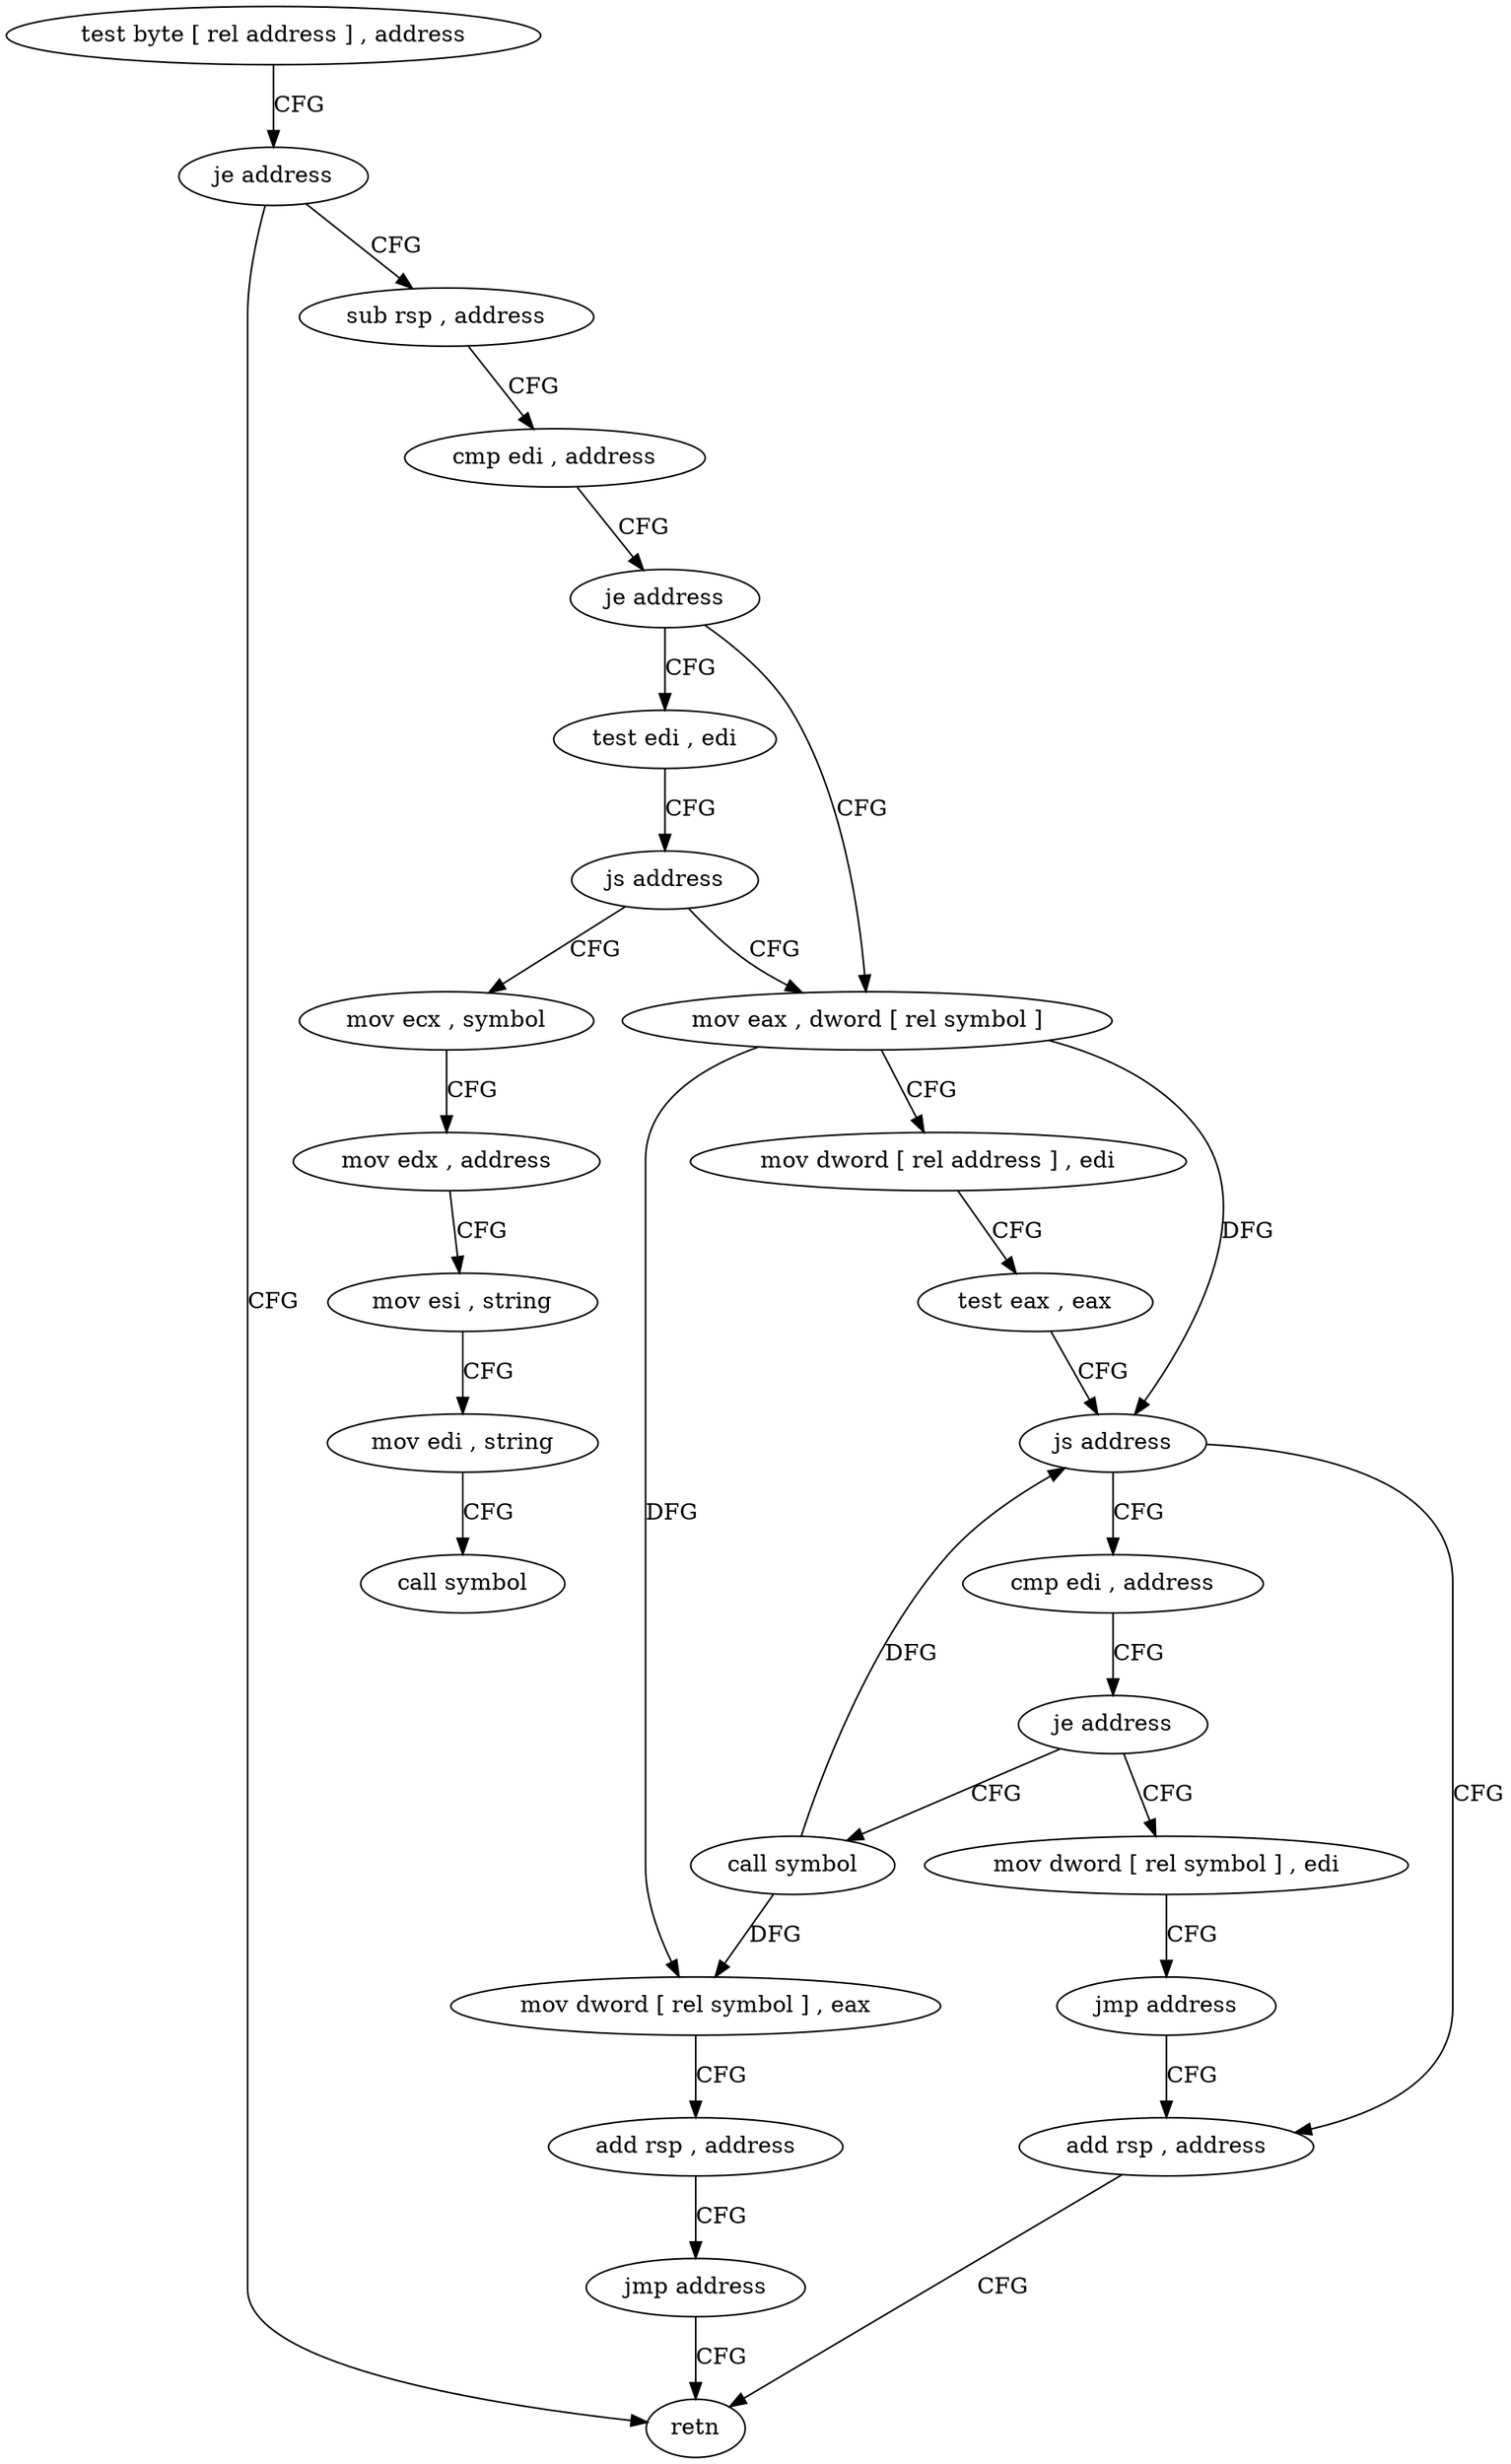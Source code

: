 digraph "func" {
"4209008" [label = "test byte [ rel address ] , address" ]
"4209015" [label = "je address" ]
"4209050" [label = "retn" ]
"4209017" [label = "sub rsp , address" ]
"4209021" [label = "cmp edi , address" ]
"4209024" [label = "je address" ]
"4209030" [label = "mov eax , dword [ rel symbol ]" ]
"4209026" [label = "test edi , edi" ]
"4209036" [label = "mov dword [ rel address ] , edi" ]
"4209042" [label = "test eax , eax" ]
"4209044" [label = "js address" ]
"4209056" [label = "cmp edi , address" ]
"4209046" [label = "add rsp , address" ]
"4209028" [label = "js address" ]
"4209096" [label = "mov ecx , symbol" ]
"4209059" [label = "je address" ]
"4209088" [label = "mov dword [ rel symbol ] , edi" ]
"4209061" [label = "call symbol" ]
"4209101" [label = "mov edx , address" ]
"4209106" [label = "mov esi , string" ]
"4209111" [label = "mov edi , string" ]
"4209116" [label = "call symbol" ]
"4209094" [label = "jmp address" ]
"4209066" [label = "mov dword [ rel symbol ] , eax" ]
"4209072" [label = "add rsp , address" ]
"4209076" [label = "jmp address" ]
"4209008" -> "4209015" [ label = "CFG" ]
"4209015" -> "4209050" [ label = "CFG" ]
"4209015" -> "4209017" [ label = "CFG" ]
"4209017" -> "4209021" [ label = "CFG" ]
"4209021" -> "4209024" [ label = "CFG" ]
"4209024" -> "4209030" [ label = "CFG" ]
"4209024" -> "4209026" [ label = "CFG" ]
"4209030" -> "4209036" [ label = "CFG" ]
"4209030" -> "4209044" [ label = "DFG" ]
"4209030" -> "4209066" [ label = "DFG" ]
"4209026" -> "4209028" [ label = "CFG" ]
"4209036" -> "4209042" [ label = "CFG" ]
"4209042" -> "4209044" [ label = "CFG" ]
"4209044" -> "4209056" [ label = "CFG" ]
"4209044" -> "4209046" [ label = "CFG" ]
"4209056" -> "4209059" [ label = "CFG" ]
"4209046" -> "4209050" [ label = "CFG" ]
"4209028" -> "4209096" [ label = "CFG" ]
"4209028" -> "4209030" [ label = "CFG" ]
"4209096" -> "4209101" [ label = "CFG" ]
"4209059" -> "4209088" [ label = "CFG" ]
"4209059" -> "4209061" [ label = "CFG" ]
"4209088" -> "4209094" [ label = "CFG" ]
"4209061" -> "4209066" [ label = "DFG" ]
"4209061" -> "4209044" [ label = "DFG" ]
"4209101" -> "4209106" [ label = "CFG" ]
"4209106" -> "4209111" [ label = "CFG" ]
"4209111" -> "4209116" [ label = "CFG" ]
"4209094" -> "4209046" [ label = "CFG" ]
"4209066" -> "4209072" [ label = "CFG" ]
"4209072" -> "4209076" [ label = "CFG" ]
"4209076" -> "4209050" [ label = "CFG" ]
}
